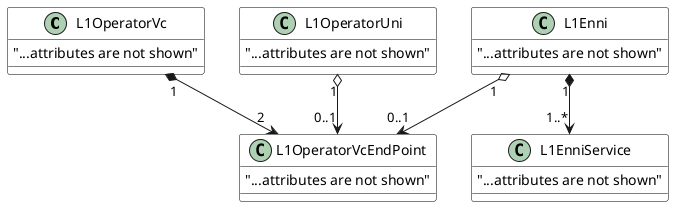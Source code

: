 @startuml
skinparam {
    ClassBackgroundColor White
    ClassBorderColor Black
}

class L1OperatorVc {
    "...attributes are not shown"
}

class L1OperatorVcEndPoint {
    "...attributes are not shown"
}

class L1OperatorUni {
    "...attributes are not shown"
}

class L1Enni {
    "...attributes are not shown"
}

class L1EnniService {
    "...attributes are not shown"
}


L1OperatorVc "1" *-->"2" L1OperatorVcEndPoint
L1OperatorUni "1" o-->"0..1" L1OperatorVcEndPoint
L1Enni "1" o-->"0..1" L1OperatorVcEndPoint
L1Enni "1" *-->"1..*" L1EnniService

@enduml